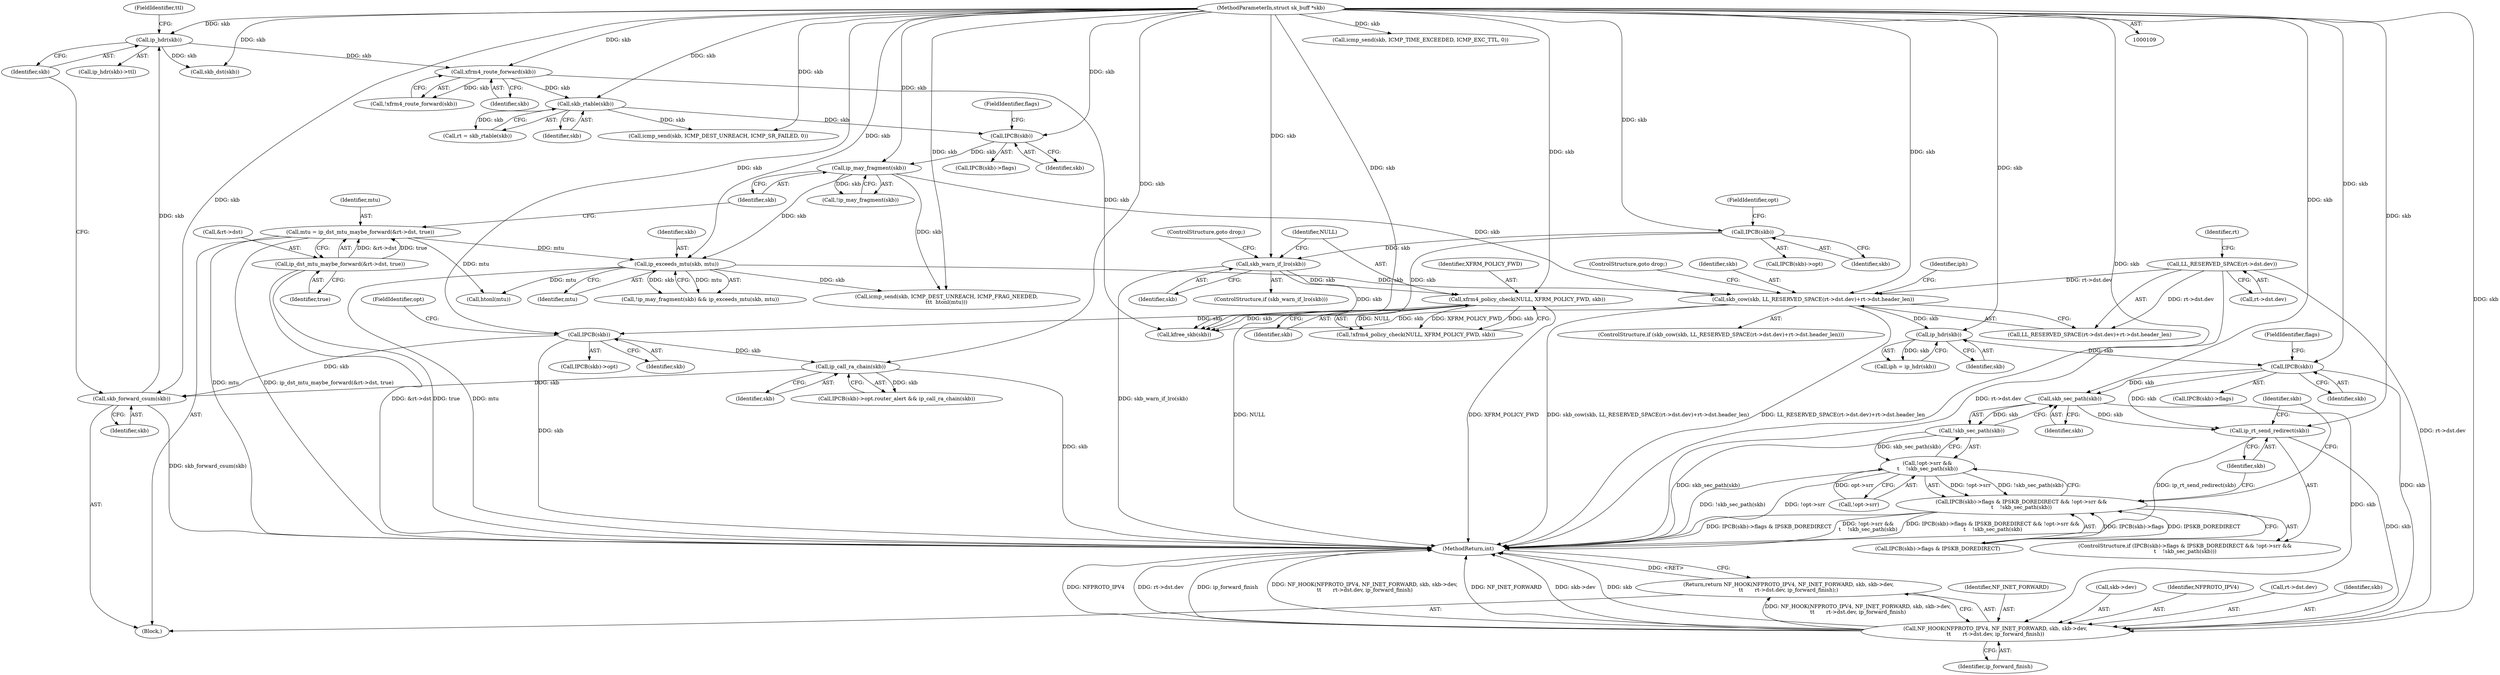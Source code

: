 digraph "0_linux_df4d92549f23e1c037e83323aff58a21b3de7fe0@pointer" {
"1000255" [label="(Call,skb_sec_path(skb))"];
"1000245" [label="(Call,IPCB(skb))"];
"1000237" [label="(Call,ip_hdr(skb))"];
"1000220" [label="(Call,skb_cow(skb, LL_RESERVED_SPACE(rt->dst.dev)+rt->dst.header_len))"];
"1000200" [label="(Call,ip_exceeds_mtu(skb, mtu))"];
"1000198" [label="(Call,ip_may_fragment(skb))"];
"1000183" [label="(Call,IPCB(skb))"];
"1000170" [label="(Call,skb_rtable(skb))"];
"1000165" [label="(Call,xfrm4_route_forward(skb))"];
"1000158" [label="(Call,ip_hdr(skb))"];
"1000153" [label="(Call,skb_forward_csum(skb))"];
"1000149" [label="(Call,ip_call_ra_chain(skb))"];
"1000145" [label="(Call,IPCB(skb))"];
"1000136" [label="(Call,xfrm4_policy_check(NULL, XFRM_POLICY_FWD, skb))"];
"1000131" [label="(Call,skb_warn_if_lro(skb))"];
"1000120" [label="(Call,IPCB(skb))"];
"1000110" [label="(MethodParameterIn,struct sk_buff *skb)"];
"1000187" [label="(Call,mtu = ip_dst_mtu_maybe_forward(&rt->dst, true))"];
"1000189" [label="(Call,ip_dst_mtu_maybe_forward(&rt->dst, true))"];
"1000223" [label="(Call,LL_RESERVED_SPACE(rt->dst.dev))"];
"1000254" [label="(Call,!skb_sec_path(skb))"];
"1000249" [label="(Call,!opt->srr &&\n\t    !skb_sec_path(skb))"];
"1000242" [label="(Call,IPCB(skb)->flags & IPSKB_DOREDIRECT && !opt->srr &&\n\t    !skb_sec_path(skb))"];
"1000257" [label="(Call,ip_rt_send_redirect(skb))"];
"1000268" [label="(Call,NF_HOOK(NFPROTO_IPV4, NF_INET_FORWARD, skb, skb->dev,\n\t\t       rt->dst.dev, ip_forward_finish))"];
"1000267" [label="(Return,return NF_HOOK(NFPROTO_IPV4, NF_INET_FORWARD, skb, skb->dev,\n\t\t       rt->dst.dev, ip_forward_finish);)"];
"1000219" [label="(ControlStructure,if (skb_cow(skb, LL_RESERVED_SPACE(rt->dst.dev)+rt->dst.header_len)))"];
"1000246" [label="(Identifier,skb)"];
"1000119" [label="(Call,IPCB(skb)->opt)"];
"1000243" [label="(Call,IPCB(skb)->flags & IPSKB_DOREDIRECT)"];
"1000202" [label="(Identifier,mtu)"];
"1000216" [label="(Call,htonl(mtu))"];
"1000160" [label="(FieldIdentifier,ttl)"];
"1000132" [label="(Identifier,skb)"];
"1000224" [label="(Call,rt->dst.dev)"];
"1000201" [label="(Identifier,skb)"];
"1000296" [label="(Call,icmp_send(skb, ICMP_TIME_EXCEEDED, ICMP_EXC_TTL, 0))"];
"1000270" [label="(Identifier,NF_INET_FORWARD)"];
"1000302" [label="(Call,kfree_skb(skb))"];
"1000272" [label="(Call,skb->dev)"];
"1000231" [label="(Identifier,rt)"];
"1000138" [label="(Identifier,XFRM_POLICY_FWD)"];
"1000257" [label="(Call,ip_rt_send_redirect(skb))"];
"1000250" [label="(Call,!opt->srr)"];
"1000154" [label="(Identifier,skb)"];
"1000306" [label="(MethodReturn,int)"];
"1000142" [label="(Call,IPCB(skb)->opt.router_alert && ip_call_ra_chain(skb))"];
"1000269" [label="(Identifier,NFPROTO_IPV4)"];
"1000149" [label="(Call,ip_call_ra_chain(skb))"];
"1000235" [label="(Call,iph = ip_hdr(skb))"];
"1000212" [label="(Call,icmp_send(skb, ICMP_DEST_UNREACH, ICMP_FRAG_NEEDED,\n\t\t\t  htonl(mtu)))"];
"1000120" [label="(Call,IPCB(skb))"];
"1000280" [label="(Identifier,ip_forward_finish)"];
"1000110" [label="(MethodParameterIn,struct sk_buff *skb)"];
"1000166" [label="(Identifier,skb)"];
"1000136" [label="(Call,xfrm4_policy_check(NULL, XFRM_POLICY_FWD, skb))"];
"1000133" [label="(ControlStructure,goto drop;)"];
"1000184" [label="(Identifier,skb)"];
"1000275" [label="(Call,rt->dst.dev)"];
"1000197" [label="(Call,!ip_may_fragment(skb))"];
"1000121" [label="(Identifier,skb)"];
"1000194" [label="(Identifier,true)"];
"1000255" [label="(Call,skb_sec_path(skb))"];
"1000183" [label="(Call,IPCB(skb))"];
"1000267" [label="(Return,return NF_HOOK(NFPROTO_IPV4, NF_INET_FORWARD, skb, skb->dev,\n\t\t       rt->dst.dev, ip_forward_finish);)"];
"1000130" [label="(ControlStructure,if (skb_warn_if_lro(skb)))"];
"1000111" [label="(Block,)"];
"1000158" [label="(Call,ip_hdr(skb))"];
"1000271" [label="(Identifier,skb)"];
"1000254" [label="(Call,!skb_sec_path(skb))"];
"1000165" [label="(Call,xfrm4_route_forward(skb))"];
"1000282" [label="(Call,icmp_send(skb, ICMP_DEST_UNREACH, ICMP_SR_FAILED, 0))"];
"1000244" [label="(Call,IPCB(skb)->flags)"];
"1000159" [label="(Identifier,skb)"];
"1000171" [label="(Identifier,skb)"];
"1000122" [label="(FieldIdentifier,opt)"];
"1000247" [label="(FieldIdentifier,flags)"];
"1000144" [label="(Call,IPCB(skb)->opt)"];
"1000189" [label="(Call,ip_dst_mtu_maybe_forward(&rt->dst, true))"];
"1000237" [label="(Call,ip_hdr(skb))"];
"1000292" [label="(Call,skb_dst(skb))"];
"1000147" [label="(FieldIdentifier,opt)"];
"1000150" [label="(Identifier,skb)"];
"1000242" [label="(Call,IPCB(skb)->flags & IPSKB_DOREDIRECT && !opt->srr &&\n\t    !skb_sec_path(skb))"];
"1000168" [label="(Call,rt = skb_rtable(skb))"];
"1000222" [label="(Call,LL_RESERVED_SPACE(rt->dst.dev)+rt->dst.header_len)"];
"1000187" [label="(Call,mtu = ip_dst_mtu_maybe_forward(&rt->dst, true))"];
"1000190" [label="(Call,&rt->dst)"];
"1000164" [label="(Call,!xfrm4_route_forward(skb))"];
"1000137" [label="(Identifier,NULL)"];
"1000153" [label="(Call,skb_forward_csum(skb))"];
"1000221" [label="(Identifier,skb)"];
"1000145" [label="(Call,IPCB(skb))"];
"1000199" [label="(Identifier,skb)"];
"1000170" [label="(Call,skb_rtable(skb))"];
"1000139" [label="(Identifier,skb)"];
"1000200" [label="(Call,ip_exceeds_mtu(skb, mtu))"];
"1000245" [label="(Call,IPCB(skb))"];
"1000268" [label="(Call,NF_HOOK(NFPROTO_IPV4, NF_INET_FORWARD, skb, skb->dev,\n\t\t       rt->dst.dev, ip_forward_finish))"];
"1000258" [label="(Identifier,skb)"];
"1000157" [label="(Call,ip_hdr(skb)->ttl)"];
"1000256" [label="(Identifier,skb)"];
"1000241" [label="(ControlStructure,if (IPCB(skb)->flags & IPSKB_DOREDIRECT && !opt->srr &&\n\t    !skb_sec_path(skb)))"];
"1000220" [label="(Call,skb_cow(skb, LL_RESERVED_SPACE(rt->dst.dev)+rt->dst.header_len))"];
"1000185" [label="(FieldIdentifier,flags)"];
"1000236" [label="(Identifier,iph)"];
"1000135" [label="(Call,!xfrm4_policy_check(NULL, XFRM_POLICY_FWD, skb))"];
"1000198" [label="(Call,ip_may_fragment(skb))"];
"1000188" [label="(Identifier,mtu)"];
"1000196" [label="(Call,!ip_may_fragment(skb) && ip_exceeds_mtu(skb, mtu))"];
"1000223" [label="(Call,LL_RESERVED_SPACE(rt->dst.dev))"];
"1000238" [label="(Identifier,skb)"];
"1000261" [label="(Identifier,skb)"];
"1000131" [label="(Call,skb_warn_if_lro(skb))"];
"1000234" [label="(ControlStructure,goto drop;)"];
"1000182" [label="(Call,IPCB(skb)->flags)"];
"1000146" [label="(Identifier,skb)"];
"1000249" [label="(Call,!opt->srr &&\n\t    !skb_sec_path(skb))"];
"1000255" -> "1000254"  [label="AST: "];
"1000255" -> "1000256"  [label="CFG: "];
"1000256" -> "1000255"  [label="AST: "];
"1000254" -> "1000255"  [label="CFG: "];
"1000255" -> "1000254"  [label="DDG: skb"];
"1000245" -> "1000255"  [label="DDG: skb"];
"1000110" -> "1000255"  [label="DDG: skb"];
"1000255" -> "1000257"  [label="DDG: skb"];
"1000255" -> "1000268"  [label="DDG: skb"];
"1000245" -> "1000244"  [label="AST: "];
"1000245" -> "1000246"  [label="CFG: "];
"1000246" -> "1000245"  [label="AST: "];
"1000247" -> "1000245"  [label="CFG: "];
"1000237" -> "1000245"  [label="DDG: skb"];
"1000110" -> "1000245"  [label="DDG: skb"];
"1000245" -> "1000257"  [label="DDG: skb"];
"1000245" -> "1000268"  [label="DDG: skb"];
"1000237" -> "1000235"  [label="AST: "];
"1000237" -> "1000238"  [label="CFG: "];
"1000238" -> "1000237"  [label="AST: "];
"1000235" -> "1000237"  [label="CFG: "];
"1000237" -> "1000235"  [label="DDG: skb"];
"1000220" -> "1000237"  [label="DDG: skb"];
"1000110" -> "1000237"  [label="DDG: skb"];
"1000220" -> "1000219"  [label="AST: "];
"1000220" -> "1000222"  [label="CFG: "];
"1000221" -> "1000220"  [label="AST: "];
"1000222" -> "1000220"  [label="AST: "];
"1000234" -> "1000220"  [label="CFG: "];
"1000236" -> "1000220"  [label="CFG: "];
"1000220" -> "1000306"  [label="DDG: LL_RESERVED_SPACE(rt->dst.dev)+rt->dst.header_len"];
"1000220" -> "1000306"  [label="DDG: skb_cow(skb, LL_RESERVED_SPACE(rt->dst.dev)+rt->dst.header_len)"];
"1000200" -> "1000220"  [label="DDG: skb"];
"1000198" -> "1000220"  [label="DDG: skb"];
"1000110" -> "1000220"  [label="DDG: skb"];
"1000223" -> "1000220"  [label="DDG: rt->dst.dev"];
"1000220" -> "1000302"  [label="DDG: skb"];
"1000200" -> "1000196"  [label="AST: "];
"1000200" -> "1000202"  [label="CFG: "];
"1000201" -> "1000200"  [label="AST: "];
"1000202" -> "1000200"  [label="AST: "];
"1000196" -> "1000200"  [label="CFG: "];
"1000200" -> "1000306"  [label="DDG: mtu"];
"1000200" -> "1000196"  [label="DDG: skb"];
"1000200" -> "1000196"  [label="DDG: mtu"];
"1000198" -> "1000200"  [label="DDG: skb"];
"1000110" -> "1000200"  [label="DDG: skb"];
"1000187" -> "1000200"  [label="DDG: mtu"];
"1000200" -> "1000212"  [label="DDG: skb"];
"1000200" -> "1000216"  [label="DDG: mtu"];
"1000198" -> "1000197"  [label="AST: "];
"1000198" -> "1000199"  [label="CFG: "];
"1000199" -> "1000198"  [label="AST: "];
"1000197" -> "1000198"  [label="CFG: "];
"1000198" -> "1000197"  [label="DDG: skb"];
"1000183" -> "1000198"  [label="DDG: skb"];
"1000110" -> "1000198"  [label="DDG: skb"];
"1000198" -> "1000212"  [label="DDG: skb"];
"1000183" -> "1000182"  [label="AST: "];
"1000183" -> "1000184"  [label="CFG: "];
"1000184" -> "1000183"  [label="AST: "];
"1000185" -> "1000183"  [label="CFG: "];
"1000170" -> "1000183"  [label="DDG: skb"];
"1000110" -> "1000183"  [label="DDG: skb"];
"1000170" -> "1000168"  [label="AST: "];
"1000170" -> "1000171"  [label="CFG: "];
"1000171" -> "1000170"  [label="AST: "];
"1000168" -> "1000170"  [label="CFG: "];
"1000170" -> "1000168"  [label="DDG: skb"];
"1000165" -> "1000170"  [label="DDG: skb"];
"1000110" -> "1000170"  [label="DDG: skb"];
"1000170" -> "1000282"  [label="DDG: skb"];
"1000165" -> "1000164"  [label="AST: "];
"1000165" -> "1000166"  [label="CFG: "];
"1000166" -> "1000165"  [label="AST: "];
"1000164" -> "1000165"  [label="CFG: "];
"1000165" -> "1000164"  [label="DDG: skb"];
"1000158" -> "1000165"  [label="DDG: skb"];
"1000110" -> "1000165"  [label="DDG: skb"];
"1000165" -> "1000302"  [label="DDG: skb"];
"1000158" -> "1000157"  [label="AST: "];
"1000158" -> "1000159"  [label="CFG: "];
"1000159" -> "1000158"  [label="AST: "];
"1000160" -> "1000158"  [label="CFG: "];
"1000153" -> "1000158"  [label="DDG: skb"];
"1000110" -> "1000158"  [label="DDG: skb"];
"1000158" -> "1000292"  [label="DDG: skb"];
"1000153" -> "1000111"  [label="AST: "];
"1000153" -> "1000154"  [label="CFG: "];
"1000154" -> "1000153"  [label="AST: "];
"1000159" -> "1000153"  [label="CFG: "];
"1000153" -> "1000306"  [label="DDG: skb_forward_csum(skb)"];
"1000149" -> "1000153"  [label="DDG: skb"];
"1000145" -> "1000153"  [label="DDG: skb"];
"1000110" -> "1000153"  [label="DDG: skb"];
"1000149" -> "1000142"  [label="AST: "];
"1000149" -> "1000150"  [label="CFG: "];
"1000150" -> "1000149"  [label="AST: "];
"1000142" -> "1000149"  [label="CFG: "];
"1000149" -> "1000306"  [label="DDG: skb"];
"1000149" -> "1000142"  [label="DDG: skb"];
"1000145" -> "1000149"  [label="DDG: skb"];
"1000110" -> "1000149"  [label="DDG: skb"];
"1000145" -> "1000144"  [label="AST: "];
"1000145" -> "1000146"  [label="CFG: "];
"1000146" -> "1000145"  [label="AST: "];
"1000147" -> "1000145"  [label="CFG: "];
"1000145" -> "1000306"  [label="DDG: skb"];
"1000136" -> "1000145"  [label="DDG: skb"];
"1000110" -> "1000145"  [label="DDG: skb"];
"1000136" -> "1000135"  [label="AST: "];
"1000136" -> "1000139"  [label="CFG: "];
"1000137" -> "1000136"  [label="AST: "];
"1000138" -> "1000136"  [label="AST: "];
"1000139" -> "1000136"  [label="AST: "];
"1000135" -> "1000136"  [label="CFG: "];
"1000136" -> "1000306"  [label="DDG: XFRM_POLICY_FWD"];
"1000136" -> "1000306"  [label="DDG: NULL"];
"1000136" -> "1000135"  [label="DDG: NULL"];
"1000136" -> "1000135"  [label="DDG: XFRM_POLICY_FWD"];
"1000136" -> "1000135"  [label="DDG: skb"];
"1000131" -> "1000136"  [label="DDG: skb"];
"1000110" -> "1000136"  [label="DDG: skb"];
"1000136" -> "1000302"  [label="DDG: skb"];
"1000131" -> "1000130"  [label="AST: "];
"1000131" -> "1000132"  [label="CFG: "];
"1000132" -> "1000131"  [label="AST: "];
"1000133" -> "1000131"  [label="CFG: "];
"1000137" -> "1000131"  [label="CFG: "];
"1000131" -> "1000306"  [label="DDG: skb_warn_if_lro(skb)"];
"1000120" -> "1000131"  [label="DDG: skb"];
"1000110" -> "1000131"  [label="DDG: skb"];
"1000131" -> "1000302"  [label="DDG: skb"];
"1000120" -> "1000119"  [label="AST: "];
"1000120" -> "1000121"  [label="CFG: "];
"1000121" -> "1000120"  [label="AST: "];
"1000122" -> "1000120"  [label="CFG: "];
"1000110" -> "1000120"  [label="DDG: skb"];
"1000120" -> "1000302"  [label="DDG: skb"];
"1000110" -> "1000109"  [label="AST: "];
"1000110" -> "1000306"  [label="DDG: skb"];
"1000110" -> "1000212"  [label="DDG: skb"];
"1000110" -> "1000257"  [label="DDG: skb"];
"1000110" -> "1000268"  [label="DDG: skb"];
"1000110" -> "1000282"  [label="DDG: skb"];
"1000110" -> "1000292"  [label="DDG: skb"];
"1000110" -> "1000296"  [label="DDG: skb"];
"1000110" -> "1000302"  [label="DDG: skb"];
"1000187" -> "1000111"  [label="AST: "];
"1000187" -> "1000189"  [label="CFG: "];
"1000188" -> "1000187"  [label="AST: "];
"1000189" -> "1000187"  [label="AST: "];
"1000199" -> "1000187"  [label="CFG: "];
"1000187" -> "1000306"  [label="DDG: mtu"];
"1000187" -> "1000306"  [label="DDG: ip_dst_mtu_maybe_forward(&rt->dst, true)"];
"1000189" -> "1000187"  [label="DDG: &rt->dst"];
"1000189" -> "1000187"  [label="DDG: true"];
"1000187" -> "1000216"  [label="DDG: mtu"];
"1000189" -> "1000194"  [label="CFG: "];
"1000190" -> "1000189"  [label="AST: "];
"1000194" -> "1000189"  [label="AST: "];
"1000189" -> "1000306"  [label="DDG: true"];
"1000189" -> "1000306"  [label="DDG: &rt->dst"];
"1000223" -> "1000222"  [label="AST: "];
"1000223" -> "1000224"  [label="CFG: "];
"1000224" -> "1000223"  [label="AST: "];
"1000231" -> "1000223"  [label="CFG: "];
"1000223" -> "1000306"  [label="DDG: rt->dst.dev"];
"1000223" -> "1000222"  [label="DDG: rt->dst.dev"];
"1000223" -> "1000268"  [label="DDG: rt->dst.dev"];
"1000254" -> "1000249"  [label="AST: "];
"1000249" -> "1000254"  [label="CFG: "];
"1000254" -> "1000306"  [label="DDG: skb_sec_path(skb)"];
"1000254" -> "1000249"  [label="DDG: skb_sec_path(skb)"];
"1000249" -> "1000242"  [label="AST: "];
"1000249" -> "1000250"  [label="CFG: "];
"1000250" -> "1000249"  [label="AST: "];
"1000242" -> "1000249"  [label="CFG: "];
"1000249" -> "1000306"  [label="DDG: !skb_sec_path(skb)"];
"1000249" -> "1000306"  [label="DDG: !opt->srr"];
"1000249" -> "1000242"  [label="DDG: !opt->srr"];
"1000249" -> "1000242"  [label="DDG: !skb_sec_path(skb)"];
"1000250" -> "1000249"  [label="DDG: opt->srr"];
"1000242" -> "1000241"  [label="AST: "];
"1000242" -> "1000243"  [label="CFG: "];
"1000243" -> "1000242"  [label="AST: "];
"1000258" -> "1000242"  [label="CFG: "];
"1000261" -> "1000242"  [label="CFG: "];
"1000242" -> "1000306"  [label="DDG: IPCB(skb)->flags & IPSKB_DOREDIRECT && !opt->srr &&\n\t    !skb_sec_path(skb)"];
"1000242" -> "1000306"  [label="DDG: IPCB(skb)->flags & IPSKB_DOREDIRECT"];
"1000242" -> "1000306"  [label="DDG: !opt->srr &&\n\t    !skb_sec_path(skb)"];
"1000243" -> "1000242"  [label="DDG: IPCB(skb)->flags"];
"1000243" -> "1000242"  [label="DDG: IPSKB_DOREDIRECT"];
"1000257" -> "1000241"  [label="AST: "];
"1000257" -> "1000258"  [label="CFG: "];
"1000258" -> "1000257"  [label="AST: "];
"1000261" -> "1000257"  [label="CFG: "];
"1000257" -> "1000306"  [label="DDG: ip_rt_send_redirect(skb)"];
"1000257" -> "1000268"  [label="DDG: skb"];
"1000268" -> "1000267"  [label="AST: "];
"1000268" -> "1000280"  [label="CFG: "];
"1000269" -> "1000268"  [label="AST: "];
"1000270" -> "1000268"  [label="AST: "];
"1000271" -> "1000268"  [label="AST: "];
"1000272" -> "1000268"  [label="AST: "];
"1000275" -> "1000268"  [label="AST: "];
"1000280" -> "1000268"  [label="AST: "];
"1000267" -> "1000268"  [label="CFG: "];
"1000268" -> "1000306"  [label="DDG: NFPROTO_IPV4"];
"1000268" -> "1000306"  [label="DDG: rt->dst.dev"];
"1000268" -> "1000306"  [label="DDG: ip_forward_finish"];
"1000268" -> "1000306"  [label="DDG: NF_HOOK(NFPROTO_IPV4, NF_INET_FORWARD, skb, skb->dev,\n\t\t       rt->dst.dev, ip_forward_finish)"];
"1000268" -> "1000306"  [label="DDG: NF_INET_FORWARD"];
"1000268" -> "1000306"  [label="DDG: skb->dev"];
"1000268" -> "1000306"  [label="DDG: skb"];
"1000268" -> "1000267"  [label="DDG: NF_HOOK(NFPROTO_IPV4, NF_INET_FORWARD, skb, skb->dev,\n\t\t       rt->dst.dev, ip_forward_finish)"];
"1000267" -> "1000111"  [label="AST: "];
"1000306" -> "1000267"  [label="CFG: "];
"1000267" -> "1000306"  [label="DDG: <RET>"];
}
